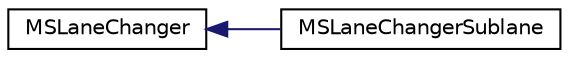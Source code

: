 digraph "Graphical Class Hierarchy"
{
  edge [fontname="Helvetica",fontsize="10",labelfontname="Helvetica",labelfontsize="10"];
  node [fontname="Helvetica",fontsize="10",shape=record];
  rankdir="LR";
  Node0 [label="MSLaneChanger",height=0.2,width=0.4,color="black", fillcolor="white", style="filled",URL="$d6/dad/class_m_s_lane_changer.html",tooltip="Performs lane changing of vehicles. "];
  Node0 -> Node1 [dir="back",color="midnightblue",fontsize="10",style="solid",fontname="Helvetica"];
  Node1 [label="MSLaneChangerSublane",height=0.2,width=0.4,color="black", fillcolor="white", style="filled",URL="$d5/dc1/class_m_s_lane_changer_sublane.html",tooltip="Performs lane changing of vehicles. "];
}
